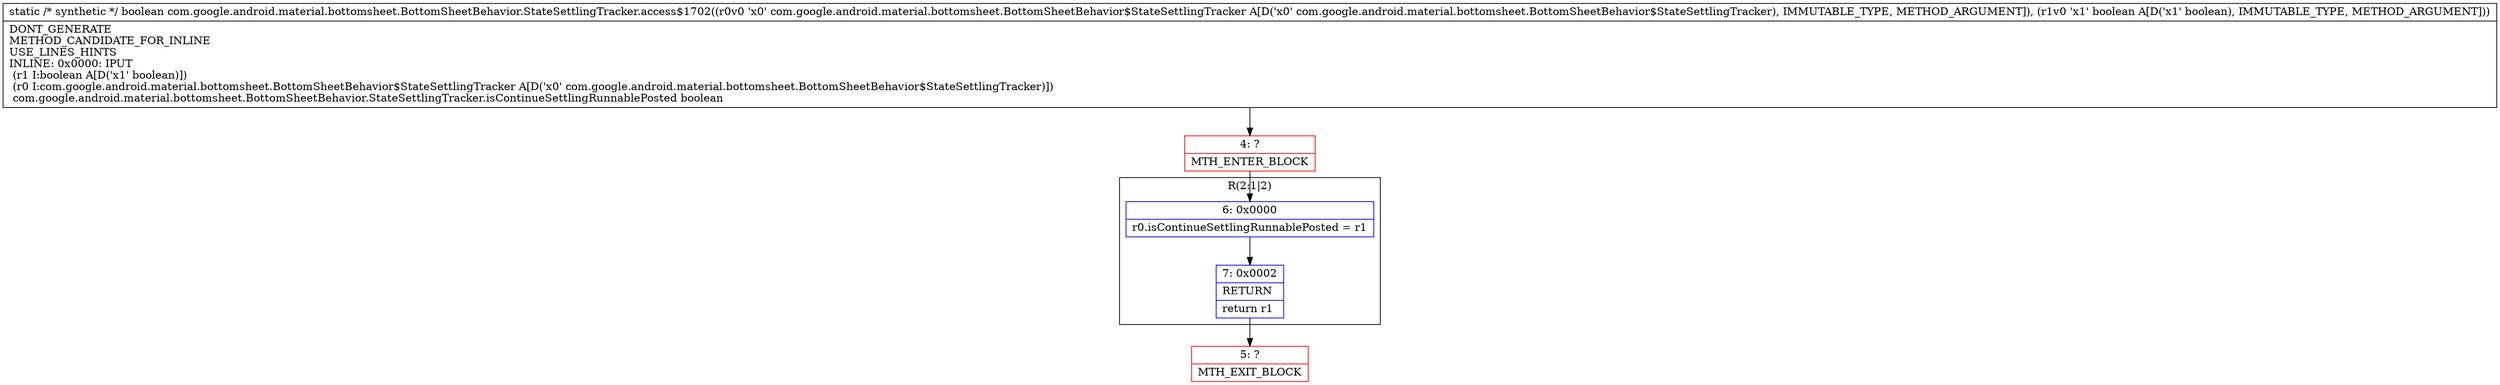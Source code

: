 digraph "CFG forcom.google.android.material.bottomsheet.BottomSheetBehavior.StateSettlingTracker.access$1702(Lcom\/google\/android\/material\/bottomsheet\/BottomSheetBehavior$StateSettlingTracker;Z)Z" {
subgraph cluster_Region_535349630 {
label = "R(2:1|2)";
node [shape=record,color=blue];
Node_6 [shape=record,label="{6\:\ 0x0000|r0.isContinueSettlingRunnablePosted = r1\l}"];
Node_7 [shape=record,label="{7\:\ 0x0002|RETURN\l|return r1\l}"];
}
Node_4 [shape=record,color=red,label="{4\:\ ?|MTH_ENTER_BLOCK\l}"];
Node_5 [shape=record,color=red,label="{5\:\ ?|MTH_EXIT_BLOCK\l}"];
MethodNode[shape=record,label="{static \/* synthetic *\/ boolean com.google.android.material.bottomsheet.BottomSheetBehavior.StateSettlingTracker.access$1702((r0v0 'x0' com.google.android.material.bottomsheet.BottomSheetBehavior$StateSettlingTracker A[D('x0' com.google.android.material.bottomsheet.BottomSheetBehavior$StateSettlingTracker), IMMUTABLE_TYPE, METHOD_ARGUMENT]), (r1v0 'x1' boolean A[D('x1' boolean), IMMUTABLE_TYPE, METHOD_ARGUMENT]))  | DONT_GENERATE\lMETHOD_CANDIDATE_FOR_INLINE\lUSE_LINES_HINTS\lINLINE: 0x0000: IPUT  \l  (r1 I:boolean A[D('x1' boolean)])\l  (r0 I:com.google.android.material.bottomsheet.BottomSheetBehavior$StateSettlingTracker A[D('x0' com.google.android.material.bottomsheet.BottomSheetBehavior$StateSettlingTracker)])\l com.google.android.material.bottomsheet.BottomSheetBehavior.StateSettlingTracker.isContinueSettlingRunnablePosted boolean\l}"];
MethodNode -> Node_4;Node_6 -> Node_7;
Node_7 -> Node_5;
Node_4 -> Node_6;
}

